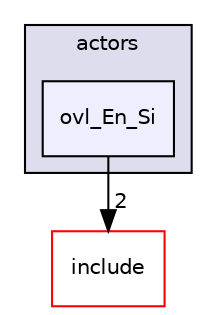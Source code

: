 digraph "src/overlays/actors/ovl_En_Si" {
  compound=true
  node [ fontsize="10", fontname="Helvetica"];
  edge [ labelfontsize="10", labelfontname="Helvetica"];
  subgraph clusterdir_e93473484be31ce7bcb356bd643a22f8 {
    graph [ bgcolor="#ddddee", pencolor="black", label="actors" fontname="Helvetica", fontsize="10", URL="dir_e93473484be31ce7bcb356bd643a22f8.html"]
  dir_06a1818847548bdd83dad6c5478b6a1f [shape=box, label="ovl_En_Si", style="filled", fillcolor="#eeeeff", pencolor="black", URL="dir_06a1818847548bdd83dad6c5478b6a1f.html"];
  }
  dir_d44c64559bbebec7f509842c48db8b23 [shape=box label="include" fillcolor="white" style="filled" color="red" URL="dir_d44c64559bbebec7f509842c48db8b23.html"];
  dir_06a1818847548bdd83dad6c5478b6a1f->dir_d44c64559bbebec7f509842c48db8b23 [headlabel="2", labeldistance=1.5 headhref="dir_000343_000000.html"];
}

